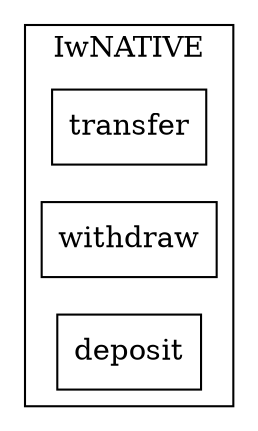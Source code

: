 strict digraph {
rankdir="LR"
node [shape=box]
subgraph cluster_1032_IwNATIVE {
label = "IwNATIVE"
"1032_transfer" [label="transfer"]
"1032_withdraw" [label="withdraw"]
"1032_deposit" [label="deposit"]
}subgraph cluster_solidity {
label = "[Solidity]"
}
}